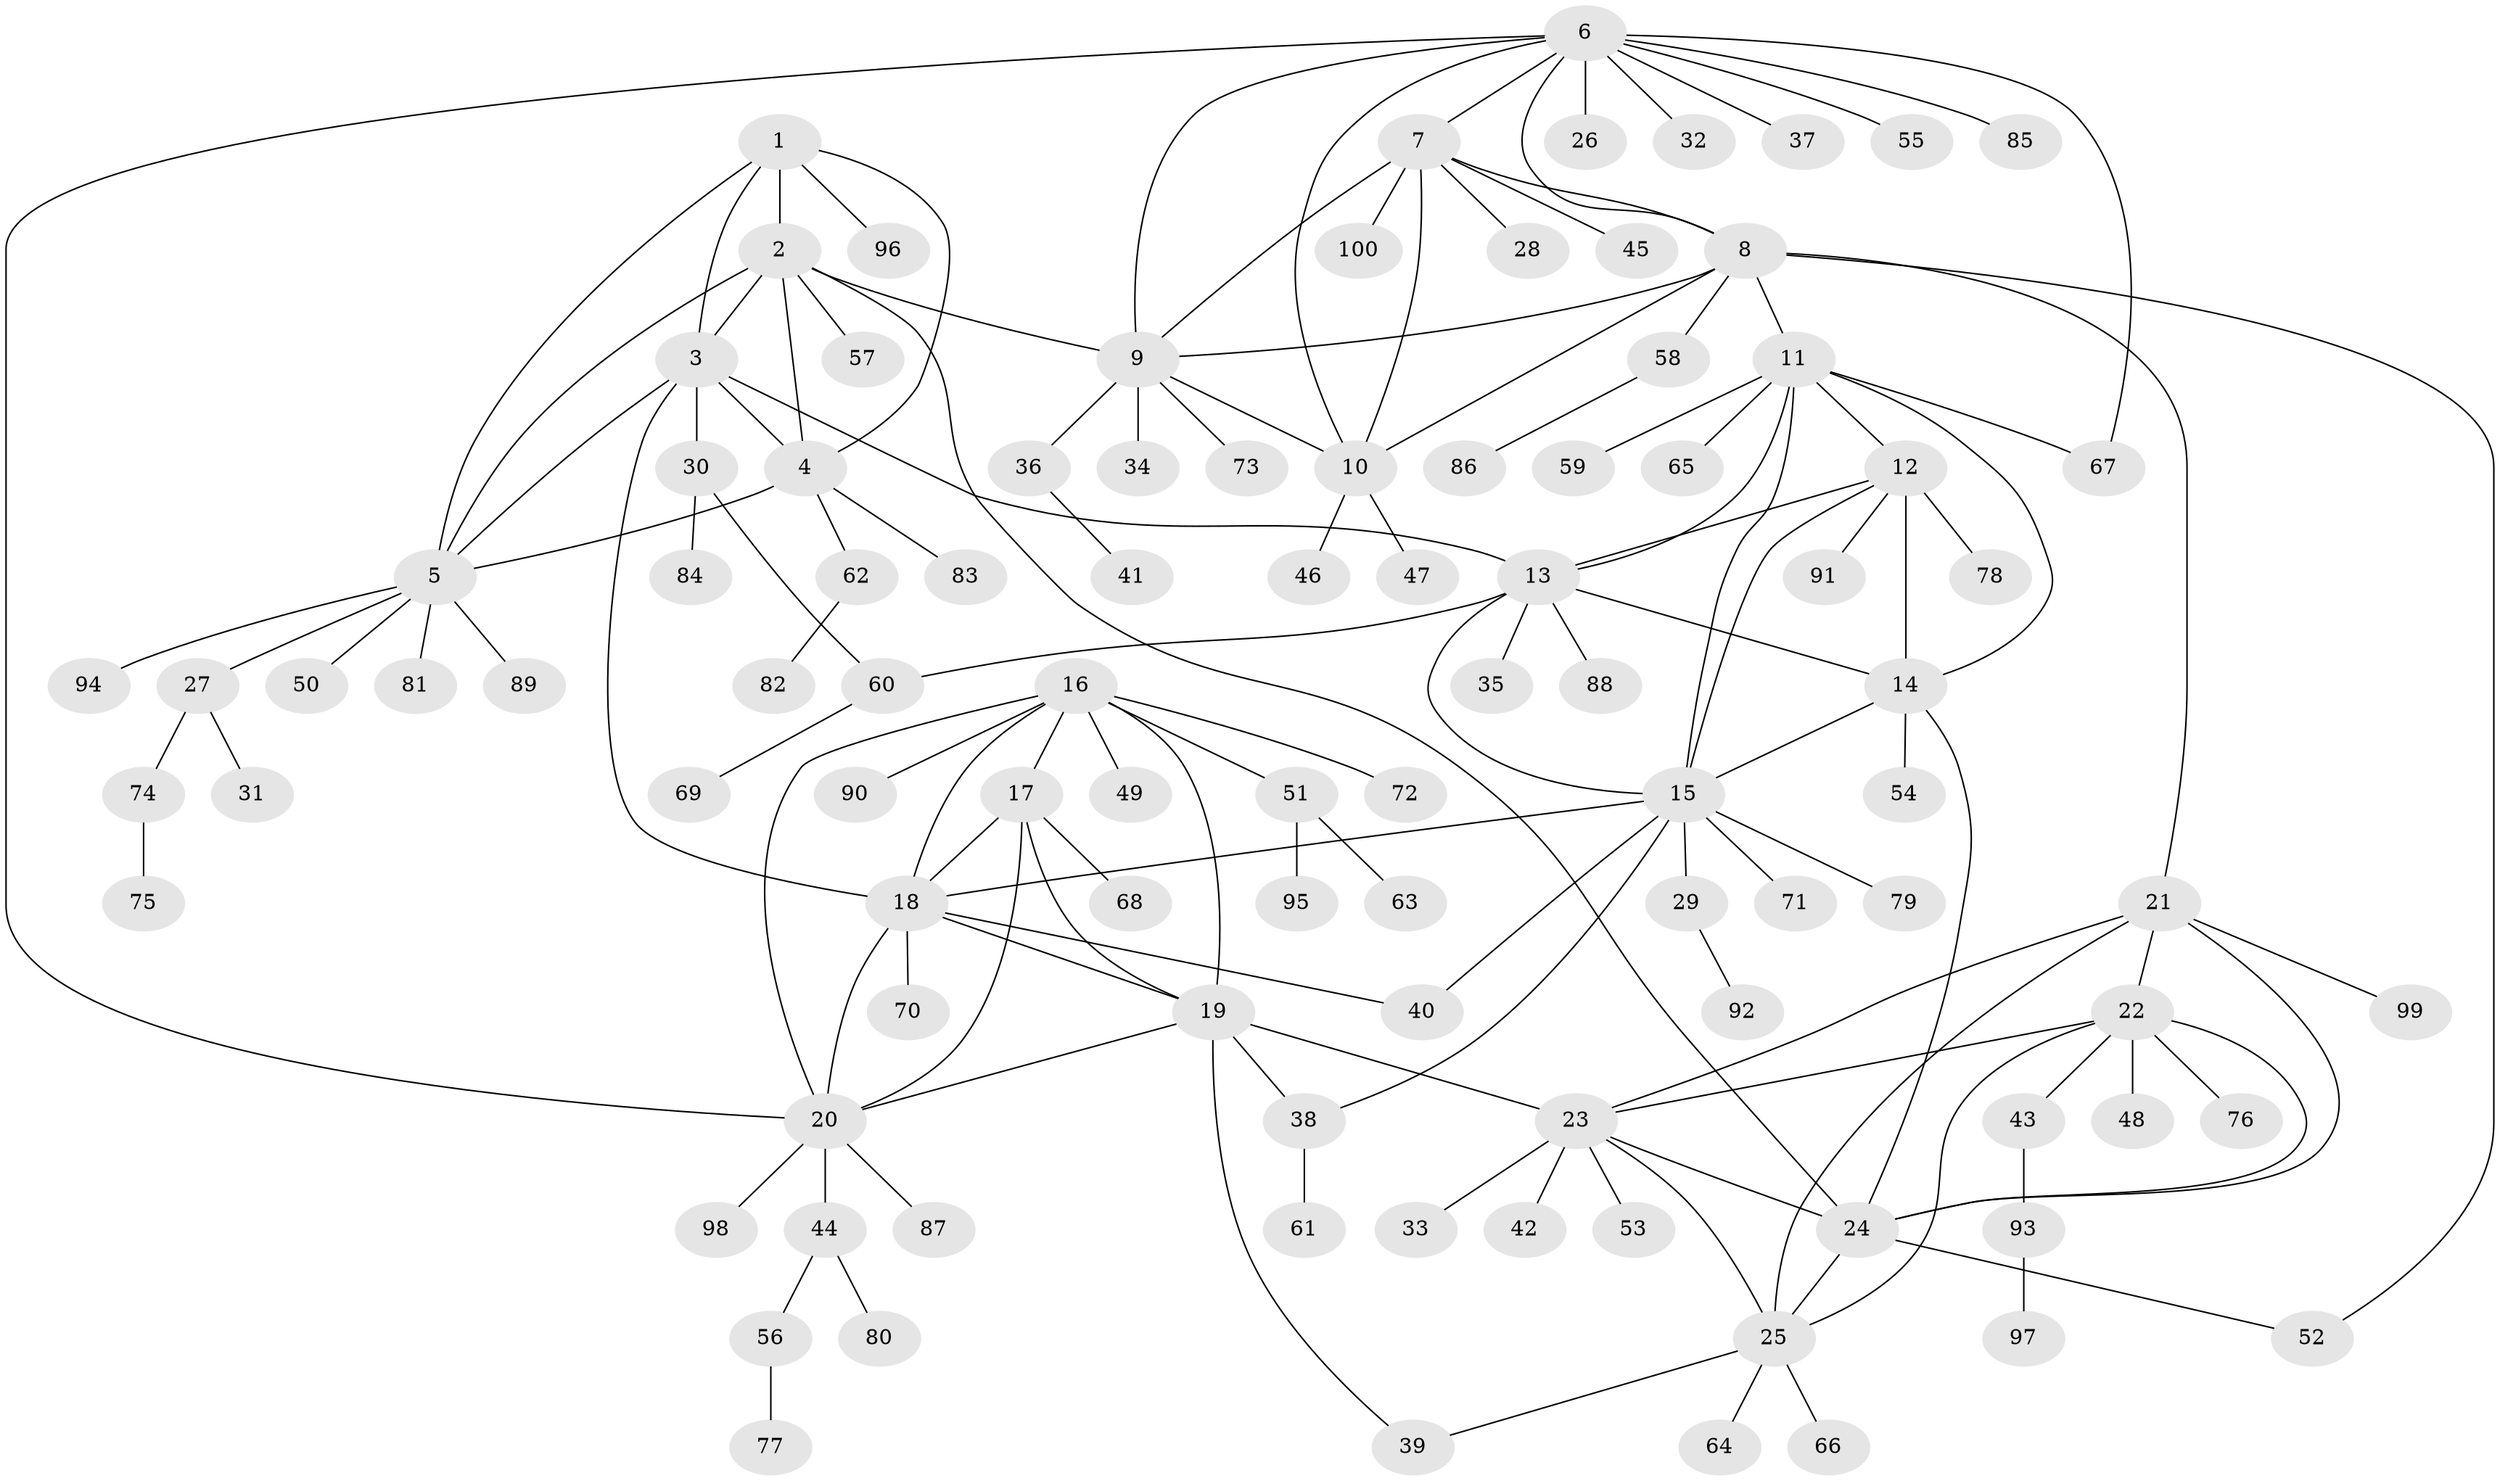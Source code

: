 // coarse degree distribution, {2: 0.08, 4: 0.02, 12: 0.02, 10: 0.04, 17: 0.02, 9: 0.02, 3: 0.08, 5: 0.04, 1: 0.68}
// Generated by graph-tools (version 1.1) at 2025/19/03/04/25 18:19:41]
// undirected, 100 vertices, 141 edges
graph export_dot {
graph [start="1"]
  node [color=gray90,style=filled];
  1;
  2;
  3;
  4;
  5;
  6;
  7;
  8;
  9;
  10;
  11;
  12;
  13;
  14;
  15;
  16;
  17;
  18;
  19;
  20;
  21;
  22;
  23;
  24;
  25;
  26;
  27;
  28;
  29;
  30;
  31;
  32;
  33;
  34;
  35;
  36;
  37;
  38;
  39;
  40;
  41;
  42;
  43;
  44;
  45;
  46;
  47;
  48;
  49;
  50;
  51;
  52;
  53;
  54;
  55;
  56;
  57;
  58;
  59;
  60;
  61;
  62;
  63;
  64;
  65;
  66;
  67;
  68;
  69;
  70;
  71;
  72;
  73;
  74;
  75;
  76;
  77;
  78;
  79;
  80;
  81;
  82;
  83;
  84;
  85;
  86;
  87;
  88;
  89;
  90;
  91;
  92;
  93;
  94;
  95;
  96;
  97;
  98;
  99;
  100;
  1 -- 2;
  1 -- 3;
  1 -- 4;
  1 -- 5;
  1 -- 96;
  2 -- 3;
  2 -- 4;
  2 -- 5;
  2 -- 9;
  2 -- 24;
  2 -- 57;
  3 -- 4;
  3 -- 5;
  3 -- 13;
  3 -- 18;
  3 -- 30;
  4 -- 5;
  4 -- 62;
  4 -- 83;
  5 -- 27;
  5 -- 50;
  5 -- 81;
  5 -- 89;
  5 -- 94;
  6 -- 7;
  6 -- 8;
  6 -- 9;
  6 -- 10;
  6 -- 20;
  6 -- 26;
  6 -- 32;
  6 -- 37;
  6 -- 55;
  6 -- 67;
  6 -- 85;
  7 -- 8;
  7 -- 9;
  7 -- 10;
  7 -- 28;
  7 -- 45;
  7 -- 100;
  8 -- 9;
  8 -- 10;
  8 -- 11;
  8 -- 21;
  8 -- 52;
  8 -- 58;
  9 -- 10;
  9 -- 34;
  9 -- 36;
  9 -- 73;
  10 -- 46;
  10 -- 47;
  11 -- 12;
  11 -- 13;
  11 -- 14;
  11 -- 15;
  11 -- 59;
  11 -- 65;
  11 -- 67;
  12 -- 13;
  12 -- 14;
  12 -- 15;
  12 -- 78;
  12 -- 91;
  13 -- 14;
  13 -- 15;
  13 -- 35;
  13 -- 60;
  13 -- 88;
  14 -- 15;
  14 -- 24;
  14 -- 54;
  15 -- 18;
  15 -- 29;
  15 -- 38;
  15 -- 40;
  15 -- 71;
  15 -- 79;
  16 -- 17;
  16 -- 18;
  16 -- 19;
  16 -- 20;
  16 -- 49;
  16 -- 51;
  16 -- 72;
  16 -- 90;
  17 -- 18;
  17 -- 19;
  17 -- 20;
  17 -- 68;
  18 -- 19;
  18 -- 20;
  18 -- 40;
  18 -- 70;
  19 -- 20;
  19 -- 23;
  19 -- 38;
  19 -- 39;
  20 -- 44;
  20 -- 87;
  20 -- 98;
  21 -- 22;
  21 -- 23;
  21 -- 24;
  21 -- 25;
  21 -- 99;
  22 -- 23;
  22 -- 24;
  22 -- 25;
  22 -- 43;
  22 -- 48;
  22 -- 76;
  23 -- 24;
  23 -- 25;
  23 -- 33;
  23 -- 42;
  23 -- 53;
  24 -- 25;
  24 -- 52;
  25 -- 39;
  25 -- 64;
  25 -- 66;
  27 -- 31;
  27 -- 74;
  29 -- 92;
  30 -- 60;
  30 -- 84;
  36 -- 41;
  38 -- 61;
  43 -- 93;
  44 -- 56;
  44 -- 80;
  51 -- 63;
  51 -- 95;
  56 -- 77;
  58 -- 86;
  60 -- 69;
  62 -- 82;
  74 -- 75;
  93 -- 97;
}
